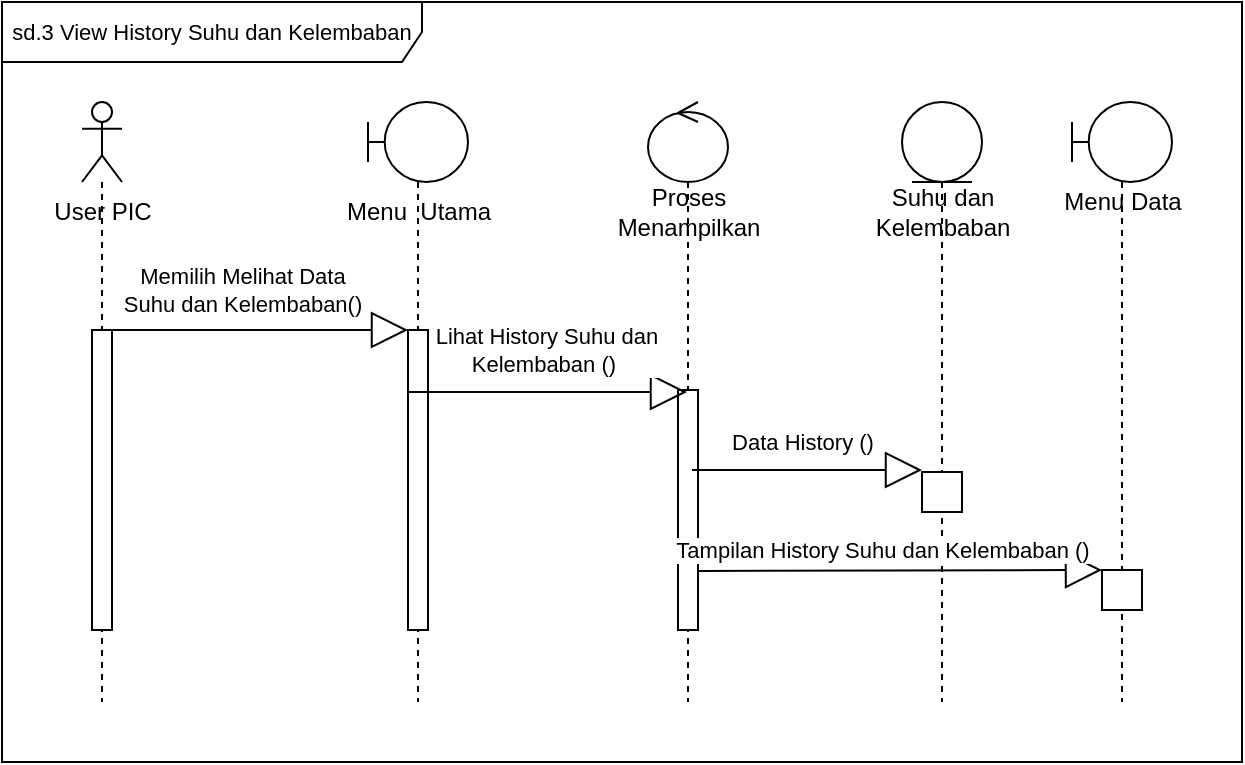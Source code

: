 <mxfile version="21.3.7" type="github">
  <diagram name="Page-1" id="2YBvvXClWsGukQMizWep">
    <mxGraphModel dx="794" dy="431" grid="1" gridSize="10" guides="1" tooltips="1" connect="1" arrows="1" fold="1" page="1" pageScale="1" pageWidth="850" pageHeight="1100" math="0" shadow="0">
      <root>
        <mxCell id="0" />
        <mxCell id="1" parent="0" />
        <mxCell id="KBNsd-catB0haCi5iXZL-7" value="" style="shape=umlLifeline;perimeter=lifelinePerimeter;whiteSpace=wrap;html=1;container=1;dropTarget=0;collapsible=0;recursiveResize=0;outlineConnect=0;portConstraint=eastwest;newEdgeStyle={&quot;edgeStyle&quot;:&quot;elbowEdgeStyle&quot;,&quot;elbow&quot;:&quot;vertical&quot;,&quot;curved&quot;:0,&quot;rounded&quot;:0};participant=umlControl;" vertex="1" parent="1">
          <mxGeometry x="333" y="120" width="40" height="300" as="geometry" />
        </mxCell>
        <mxCell id="KBNsd-catB0haCi5iXZL-14" value="" style="html=1;points=[];perimeter=orthogonalPerimeter;outlineConnect=0;targetShapes=umlLifeline;portConstraint=eastwest;newEdgeStyle={&quot;edgeStyle&quot;:&quot;elbowEdgeStyle&quot;,&quot;elbow&quot;:&quot;vertical&quot;,&quot;curved&quot;:0,&quot;rounded&quot;:0};" vertex="1" parent="KBNsd-catB0haCi5iXZL-7">
          <mxGeometry x="15" y="144" width="10" height="120" as="geometry" />
        </mxCell>
        <mxCell id="KBNsd-catB0haCi5iXZL-8" value="" style="shape=umlLifeline;perimeter=lifelinePerimeter;whiteSpace=wrap;html=1;container=1;dropTarget=0;collapsible=0;recursiveResize=0;outlineConnect=0;portConstraint=eastwest;newEdgeStyle={&quot;edgeStyle&quot;:&quot;elbowEdgeStyle&quot;,&quot;elbow&quot;:&quot;vertical&quot;,&quot;curved&quot;:0,&quot;rounded&quot;:0};participant=umlEntity;" vertex="1" parent="1">
          <mxGeometry x="460" y="120" width="40" height="300" as="geometry" />
        </mxCell>
        <mxCell id="KBNsd-catB0haCi5iXZL-9" value="" style="shape=umlLifeline;perimeter=lifelinePerimeter;whiteSpace=wrap;html=1;container=1;dropTarget=0;collapsible=0;recursiveResize=0;outlineConnect=0;portConstraint=eastwest;newEdgeStyle={&quot;edgeStyle&quot;:&quot;elbowEdgeStyle&quot;,&quot;elbow&quot;:&quot;vertical&quot;,&quot;curved&quot;:0,&quot;rounded&quot;:0};participant=umlBoundary;" vertex="1" parent="1">
          <mxGeometry x="193" y="120" width="50" height="300" as="geometry" />
        </mxCell>
        <mxCell id="KBNsd-catB0haCi5iXZL-13" value="" style="html=1;points=[];perimeter=orthogonalPerimeter;outlineConnect=0;targetShapes=umlLifeline;portConstraint=eastwest;newEdgeStyle={&quot;edgeStyle&quot;:&quot;elbowEdgeStyle&quot;,&quot;elbow&quot;:&quot;vertical&quot;,&quot;curved&quot;:0,&quot;rounded&quot;:0};" vertex="1" parent="KBNsd-catB0haCi5iXZL-9">
          <mxGeometry x="20" y="114" width="10" height="150" as="geometry" />
        </mxCell>
        <mxCell id="KBNsd-catB0haCi5iXZL-10" value="" style="shape=umlLifeline;perimeter=lifelinePerimeter;whiteSpace=wrap;html=1;container=1;dropTarget=0;collapsible=0;recursiveResize=0;outlineConnect=0;portConstraint=eastwest;newEdgeStyle={&quot;edgeStyle&quot;:&quot;elbowEdgeStyle&quot;,&quot;elbow&quot;:&quot;vertical&quot;,&quot;curved&quot;:0,&quot;rounded&quot;:0};participant=umlBoundary;" vertex="1" parent="1">
          <mxGeometry x="545" y="120" width="50" height="300" as="geometry" />
        </mxCell>
        <mxCell id="KBNsd-catB0haCi5iXZL-11" value="" style="shape=umlLifeline;perimeter=lifelinePerimeter;whiteSpace=wrap;html=1;container=1;dropTarget=0;collapsible=0;recursiveResize=0;outlineConnect=0;portConstraint=eastwest;newEdgeStyle={&quot;edgeStyle&quot;:&quot;elbowEdgeStyle&quot;,&quot;elbow&quot;:&quot;vertical&quot;,&quot;curved&quot;:0,&quot;rounded&quot;:0};participant=umlActor;" vertex="1" parent="1">
          <mxGeometry x="50" y="120" width="20" height="300" as="geometry" />
        </mxCell>
        <mxCell id="KBNsd-catB0haCi5iXZL-12" value="" style="html=1;points=[];perimeter=orthogonalPerimeter;outlineConnect=0;targetShapes=umlLifeline;portConstraint=eastwest;newEdgeStyle={&quot;edgeStyle&quot;:&quot;elbowEdgeStyle&quot;,&quot;elbow&quot;:&quot;vertical&quot;,&quot;curved&quot;:0,&quot;rounded&quot;:0};" vertex="1" parent="KBNsd-catB0haCi5iXZL-11">
          <mxGeometry x="5" y="114" width="10" height="150" as="geometry" />
        </mxCell>
        <mxCell id="KBNsd-catB0haCi5iXZL-15" value="Memilih Melihat Data &lt;br&gt;Suhu dan Kelembaban()" style="endArrow=block;endSize=16;endFill=0;html=1;rounded=0;" edge="1" parent="1">
          <mxGeometry x="-0.085" y="20" width="160" relative="1" as="geometry">
            <mxPoint x="60" y="234" as="sourcePoint" />
            <mxPoint x="213" y="234" as="targetPoint" />
            <mxPoint as="offset" />
          </mxGeometry>
        </mxCell>
        <mxCell id="KBNsd-catB0haCi5iXZL-16" value="Lihat History Suhu dan &lt;br&gt;Kelembaban ()&amp;nbsp;" style="endArrow=block;endSize=16;endFill=0;html=1;rounded=0;" edge="1" parent="1">
          <mxGeometry x="-0.018" y="21" width="160" relative="1" as="geometry">
            <mxPoint x="213" y="265" as="sourcePoint" />
            <mxPoint x="352.5" y="265" as="targetPoint" />
            <mxPoint as="offset" />
          </mxGeometry>
        </mxCell>
        <mxCell id="KBNsd-catB0haCi5iXZL-20" value="Data History&amp;nbsp;()" style="endArrow=block;endSize=16;endFill=0;html=1;rounded=0;" edge="1" parent="1">
          <mxGeometry x="-0.043" y="14" width="160" relative="1" as="geometry">
            <mxPoint x="355" y="304" as="sourcePoint" />
            <mxPoint x="470" y="304" as="targetPoint" />
            <mxPoint as="offset" />
          </mxGeometry>
        </mxCell>
        <mxCell id="KBNsd-catB0haCi5iXZL-21" value="" style="html=1;whiteSpace=wrap;" vertex="1" parent="1">
          <mxGeometry x="470" y="305" width="20" height="20" as="geometry" />
        </mxCell>
        <mxCell id="KBNsd-catB0haCi5iXZL-22" value="" style="html=1;whiteSpace=wrap;" vertex="1" parent="1">
          <mxGeometry x="560" y="354" width="20" height="20" as="geometry" />
        </mxCell>
        <mxCell id="KBNsd-catB0haCi5iXZL-23" value="Tampilan History Suhu dan Kelembaban ()" style="endArrow=block;endSize=16;endFill=0;html=1;rounded=0;" edge="1" parent="1">
          <mxGeometry x="-0.089" y="10" width="160" relative="1" as="geometry">
            <mxPoint x="358" y="354.5" as="sourcePoint" />
            <mxPoint x="560" y="354" as="targetPoint" />
            <mxPoint as="offset" />
          </mxGeometry>
        </mxCell>
        <mxCell id="KBNsd-catB0haCi5iXZL-25" value="User PIC" style="text;html=1;align=center;verticalAlign=middle;resizable=0;points=[];autosize=1;strokeColor=none;fillColor=none;" vertex="1" parent="1">
          <mxGeometry x="25" y="160" width="70" height="30" as="geometry" />
        </mxCell>
        <mxCell id="KBNsd-catB0haCi5iXZL-26" value="Menu&amp;nbsp; Utama" style="text;html=1;align=center;verticalAlign=middle;resizable=0;points=[];autosize=1;strokeColor=none;fillColor=none;" vertex="1" parent="1">
          <mxGeometry x="168" y="160" width="100" height="30" as="geometry" />
        </mxCell>
        <mxCell id="KBNsd-catB0haCi5iXZL-27" value="Proses &lt;br&gt;Menampilkan" style="text;html=1;align=center;verticalAlign=middle;resizable=0;points=[];autosize=1;strokeColor=none;fillColor=none;" vertex="1" parent="1">
          <mxGeometry x="308" y="155" width="90" height="40" as="geometry" />
        </mxCell>
        <mxCell id="KBNsd-catB0haCi5iXZL-28" value="Suhu dan &lt;br&gt;Kelembaban" style="text;html=1;align=center;verticalAlign=middle;resizable=0;points=[];autosize=1;strokeColor=none;fillColor=none;" vertex="1" parent="1">
          <mxGeometry x="435" y="155" width="90" height="40" as="geometry" />
        </mxCell>
        <mxCell id="KBNsd-catB0haCi5iXZL-29" value="Menu Data" style="text;html=1;align=center;verticalAlign=middle;resizable=0;points=[];autosize=1;strokeColor=none;fillColor=none;" vertex="1" parent="1">
          <mxGeometry x="530" y="155" width="80" height="30" as="geometry" />
        </mxCell>
        <mxCell id="KBNsd-catB0haCi5iXZL-30" value="&lt;font style=&quot;font-size: 11px;&quot;&gt;sd.3 View History Suhu dan Kelembaban&lt;/font&gt;" style="shape=umlFrame;whiteSpace=wrap;html=1;pointerEvents=0;width=210;height=30;" vertex="1" parent="1">
          <mxGeometry x="10" y="70" width="620" height="380" as="geometry" />
        </mxCell>
      </root>
    </mxGraphModel>
  </diagram>
</mxfile>
